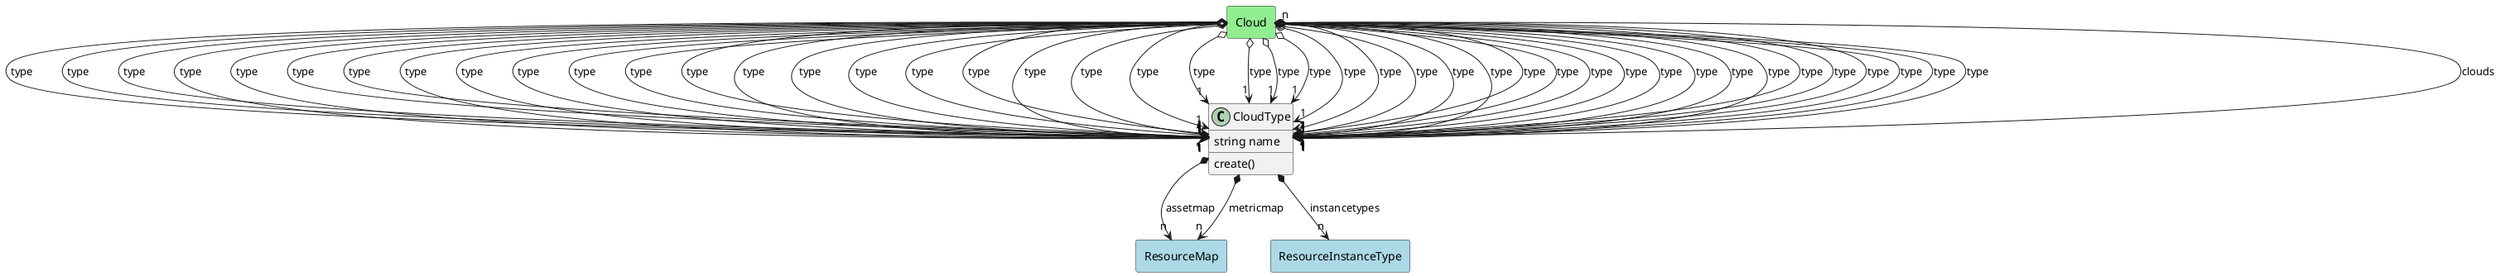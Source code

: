 @startuml

class "CloudType" as Model {
 string name

 create()
 
}

rectangle "Cloud" as Cloud #lightblue {
}

Model o--> "n" Cloud : clouds


rectangle "ResourceMap" as ResourceMap #lightblue {
}

Model *--> "n" ResourceMap : assetmap


rectangle "ResourceInstanceType" as ResourceInstanceType #lightblue {
}

Model *--> "n" ResourceInstanceType : instancetypes


rectangle "ResourceMap" as ResourceMap #lightblue {
}

Model *--> "n" ResourceMap : metricmap




    rectangle "Cloud" as Cloud #lightgreen {
    }
    
        Cloud   o--> "1" Model : "type"
    
    rectangle "Cloud" as Cloud #lightgreen {
    }
    
        Cloud   o--> "1" Model : "type"
    
    rectangle "Cloud" as Cloud #lightgreen {
    }
    
        Cloud   o--> "1" Model : "type"
    
    rectangle "Cloud" as Cloud #lightgreen {
    }
    
        Cloud   o--> "1" Model : "type"
    
    rectangle "Cloud" as Cloud #lightgreen {
    }
    
        Cloud   o--> "1" Model : "type"
    
    rectangle "Cloud" as Cloud #lightgreen {
    }
    
        Cloud   o--> "1" Model : "type"
    
    rectangle "Cloud" as Cloud #lightgreen {
    }
    
        Cloud   o--> "1" Model : "type"
    
    rectangle "Cloud" as Cloud #lightgreen {
    }
    
        Cloud   o--> "1" Model : "type"
    
    rectangle "Cloud" as Cloud #lightgreen {
    }
    
        Cloud   o--> "1" Model : "type"
    
    rectangle "Cloud" as Cloud #lightgreen {
    }
    
        Cloud   o--> "1" Model : "type"
    
    rectangle "Cloud" as Cloud #lightgreen {
    }
    
        Cloud   o--> "1" Model : "type"
    
    rectangle "Cloud" as Cloud #lightgreen {
    }
    
        Cloud   o--> "1" Model : "type"
    
    rectangle "Cloud" as Cloud #lightgreen {
    }
    
        Cloud   o--> "1" Model : "type"
    
    rectangle "Cloud" as Cloud #lightgreen {
    }
    
        Cloud   o--> "1" Model : "type"
    
    rectangle "Cloud" as Cloud #lightgreen {
    }
    
        Cloud   o--> "1" Model : "type"
    
    rectangle "Cloud" as Cloud #lightgreen {
    }
    
        Cloud   o--> "1" Model : "type"
    
    rectangle "Cloud" as Cloud #lightgreen {
    }
    
        Cloud   o--> "1" Model : "type"
    
    rectangle "Cloud" as Cloud #lightgreen {
    }
    
        Cloud   o--> "1" Model : "type"
    
    rectangle "Cloud" as Cloud #lightgreen {
    }
    
        Cloud   o--> "1" Model : "type"
    
    rectangle "Cloud" as Cloud #lightgreen {
    }
    
        Cloud   o--> "1" Model : "type"
    
    rectangle "Cloud" as Cloud #lightgreen {
    }
    
        Cloud   o--> "1" Model : "type"
    
    rectangle "Cloud" as Cloud #lightgreen {
    }
    
        Cloud   o--> "1" Model : "type"
    
    rectangle "Cloud" as Cloud #lightgreen {
    }
    
        Cloud   o--> "1" Model : "type"
    
    rectangle "Cloud" as Cloud #lightgreen {
    }
    
        Cloud   o--> "1" Model : "type"
    
    rectangle "Cloud" as Cloud #lightgreen {
    }
    
        Cloud   o--> "1" Model : "type"
    
    rectangle "Cloud" as Cloud #lightgreen {
    }
    
        Cloud   o--> "1" Model : "type"
    
    rectangle "Cloud" as Cloud #lightgreen {
    }
    
        Cloud   o--> "1" Model : "type"
    
    rectangle "Cloud" as Cloud #lightgreen {
    }
    
        Cloud   o--> "1" Model : "type"
    
    rectangle "Cloud" as Cloud #lightgreen {
    }
    
        Cloud   o--> "1" Model : "type"
    
    rectangle "Cloud" as Cloud #lightgreen {
    }
    
        Cloud   o--> "1" Model : "type"
    
    rectangle "Cloud" as Cloud #lightgreen {
    }
    
        Cloud   o--> "1" Model : "type"
    
    rectangle "Cloud" as Cloud #lightgreen {
    }
    
        Cloud   o--> "1" Model : "type"
    
    rectangle "Cloud" as Cloud #lightgreen {
    }
    
        Cloud   o--> "1" Model : "type"
    
    rectangle "Cloud" as Cloud #lightgreen {
    }
    
        Cloud   o--> "1" Model : "type"
    
    rectangle "Cloud" as Cloud #lightgreen {
    }
    
        Cloud   o--> "1" Model : "type"
    
    rectangle "Cloud" as Cloud #lightgreen {
    }
    
        Cloud   o--> "1" Model : "type"
    
    rectangle "Cloud" as Cloud #lightgreen {
    }
    
        Cloud   o--> "1" Model : "type"
    
    rectangle "Cloud" as Cloud #lightgreen {
    }
    
        Cloud   o--> "1" Model : "type"
    
    rectangle "Cloud" as Cloud #lightgreen {
    }
    
        Cloud   o--> "1" Model : "type"
    
    rectangle "Cloud" as Cloud #lightgreen {
    }
    
        Cloud   o--> "1" Model : "type"
    
    rectangle "Cloud" as Cloud #lightgreen {
    }
    
        Cloud   o--> "1" Model : "type"
    
    rectangle "Cloud" as Cloud #lightgreen {
    }
    
        Cloud   o--> "1" Model : "type"
    
    rectangle "Cloud" as Cloud #lightgreen {
    }
    
        Cloud   o--> "1" Model : "type"
    
    rectangle "Cloud" as Cloud #lightgreen {
    }
    
        Cloud   o--> "1" Model : "type"
    

@enduml
